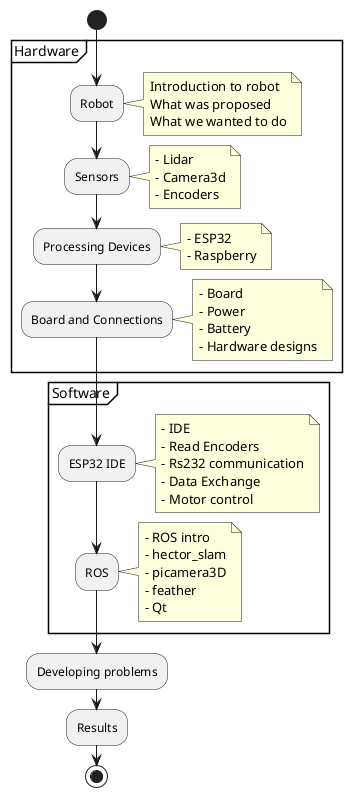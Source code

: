 @startuml
start
partition Hardware {
:Robot;

note right
Introduction to robot
What was proposed
What we wanted to do
end note

:Sensors;
note right
- Lidar
- Camera3d
- Encoders
end note

:Processing Devices;
note right
- ESP32
- Raspberry
end note

:Board and Connections;
note right
- Board
- Power
- Battery
- Hardware designs
end note
}
partition Software {
:ESP32 IDE;
note right
- IDE
- Read Encoders
- Rs232 communication
- Data Exchange
- Motor control
end note

:ROS;
note right
- ROS intro
- hector_slam
- picamera3D
- feather
- Qt
end note
}
:Developing problems;
:Results;
stop
@enduml
